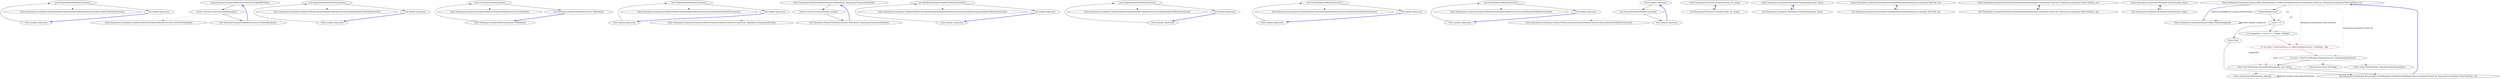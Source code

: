 digraph  {
m0_7 [cluster="Humanizer.Localisation.NumberToWords.ArabicNumberToWordsConverter.ArabicNumberToWordsConverter()", file="DateHumanizeExtensions.cs", label="Entry Humanizer.Localisation.NumberToWords.ArabicNumberToWordsConverter.ArabicNumberToWordsConverter()", span="4-4"];
m0_40 [cluster="Humanizer.NumberToWordsExtension.ToOrdinalWords(int)", file="DateHumanizeExtensions.cs", label="Entry Humanizer.NumberToWordsExtension.ToOrdinalWords(int)", span="52-52"];
m0_41 [cluster="Humanizer.NumberToWordsExtension.ToOrdinalWords(int)", file="DateHumanizeExtensions.cs", label="return Converter.ConvertToOrdinal(number);", span="54-54"];
m0_42 [cluster="Humanizer.NumberToWordsExtension.ToOrdinalWords(int)", file="DateHumanizeExtensions.cs", label="Exit Humanizer.NumberToWordsExtension.ToOrdinalWords(int)", span="52-52"];
m0_15 [cluster="Humanizer.Localisation.NumberToWords.SpanishNumberToWordsConverter.SpanishNumberToWordsConverter()", file="DateHumanizeExtensions.cs", label="Entry Humanizer.Localisation.NumberToWords.SpanishNumberToWordsConverter.SpanishNumberToWordsConverter()", span="5-5"];
m0_43 [cluster="Humanizer.Localisation.NumberToWords.INumberToWordsConverter.ConvertToOrdinal(int)", file="DateHumanizeExtensions.cs", label="Entry Humanizer.Localisation.NumberToWords.INumberToWordsConverter.ConvertToOrdinal(int)", span="29-29"];
m0_35 [cluster="Humanizer.Localisation.NumberToWords.INumberToWordsConverter.Convert(int)", file="DateHumanizeExtensions.cs", label="Entry Humanizer.Localisation.NumberToWords.INumberToWordsConverter.Convert(int)", span="12-12"];
m0_19 [cluster="Humanizer.Localisation.NumberToWords.PolishNumberToWordsConverter.PolishNumberToWordsConverter()", file="DateHumanizeExtensions.cs", label="Entry Humanizer.Localisation.NumberToWords.PolishNumberToWordsConverter.PolishNumberToWordsConverter()", span="6-6"];
m0_32 [cluster="Humanizer.NumberToWordsExtension.ToWords(int)", file="DateHumanizeExtensions.cs", label="Entry Humanizer.NumberToWordsExtension.ToWords(int)", span="29-29"];
m0_33 [cluster="Humanizer.NumberToWordsExtension.ToWords(int)", file="DateHumanizeExtensions.cs", label="return Converter.Convert(number);", span="31-31"];
m0_34 [cluster="Humanizer.NumberToWordsExtension.ToWords(int)", file="DateHumanizeExtensions.cs", label="Exit Humanizer.NumberToWordsExtension.ToWords(int)", span="29-29"];
m0_36 [cluster="Humanizer.NumberToWordsExtension.ToWords(int, Humanizer.GrammaticalGender)", file="DateHumanizeExtensions.cs", label="Entry Humanizer.NumberToWordsExtension.ToWords(int, Humanizer.GrammaticalGender)", span="42-42"];
m0_37 [cluster="Humanizer.NumberToWordsExtension.ToWords(int, Humanizer.GrammaticalGender)", file="DateHumanizeExtensions.cs", label="return Converter.Convert(number, gender);", span="44-44"];
m0_38 [cluster="Humanizer.NumberToWordsExtension.ToWords(int, Humanizer.GrammaticalGender)", file="DateHumanizeExtensions.cs", label="Exit Humanizer.NumberToWordsExtension.ToWords(int, Humanizer.GrammaticalGender)", span="42-42"];
m0_39 [cluster="Humanizer.Localisation.NumberToWords.INumberToWordsConverter.Convert(int, Humanizer.GrammaticalGender)", file="DateHumanizeExtensions.cs", label="Entry Humanizer.Localisation.NumberToWords.INumberToWordsConverter.Convert(int, Humanizer.GrammaticalGender)", span="22-22"];
m0_23 [cluster="Humanizer.Localisation.NumberToWords.BrazilianPortugueseNumberToWordsConverter.BrazilianPortugueseNumberToWordsConverter()", file="DateHumanizeExtensions.cs", label="Entry Humanizer.Localisation.NumberToWords.BrazilianPortugueseNumberToWordsConverter.BrazilianPortugueseNumberToWordsConverter()", span="5-5"];
m0_3 [cluster="Humanizer.Localisation.NumberToWords.EnglishNumberToWordsConverter.EnglishNumberToWordsConverter()", file="DateHumanizeExtensions.cs", label="Entry Humanizer.Localisation.NumberToWords.EnglishNumberToWordsConverter.EnglishNumberToWordsConverter()", span="5-5"];
m0_31 [cluster="Humanizer.Localisation.NumberToWords.FrenchNumberToWordsConverter.FrenchNumberToWordsConverter()", file="DateHumanizeExtensions.cs", label="Entry Humanizer.Localisation.NumberToWords.FrenchNumberToWordsConverter.FrenchNumberToWordsConverter()", span="5-5"];
m0_11 [cluster="Humanizer.Localisation.NumberToWords.FarsiNumberToWordsConverter.FarsiNumberToWordsConverter()", file="DateHumanizeExtensions.cs", label="Entry Humanizer.Localisation.NumberToWords.FarsiNumberToWordsConverter.FarsiNumberToWordsConverter()", span="5-5"];
m0_28 [cluster="lambda expression", file="DateHumanizeExtensions.cs", label="Entry lambda expression", span="21-21"];
m0_0 [cluster="lambda expression", file="DateHumanizeExtensions.cs", label="Entry lambda expression", span="14-14"];
m0_1 [cluster="lambda expression", file="DateHumanizeExtensions.cs", label="new EnglishNumberToWordsConverter()", span="14-14"];
m0_2 [cluster="lambda expression", file="DateHumanizeExtensions.cs", label="Exit lambda expression", span="14-14"];
m0_4 [cluster="lambda expression", file="DateHumanizeExtensions.cs", label="Entry lambda expression", span="15-15"];
m0_5 [cluster="lambda expression", file="DateHumanizeExtensions.cs", label="new ArabicNumberToWordsConverter()", span="15-15"];
m0_6 [cluster="lambda expression", file="DateHumanizeExtensions.cs", label="Exit lambda expression", span="15-15"];
m0_8 [cluster="lambda expression", file="DateHumanizeExtensions.cs", label="Entry lambda expression", span="16-16"];
m0_9 [cluster="lambda expression", file="DateHumanizeExtensions.cs", label="new FarsiNumberToWordsConverter()", span="16-16"];
m0_10 [cluster="lambda expression", file="DateHumanizeExtensions.cs", label="Exit lambda expression", span="16-16"];
m0_12 [cluster="lambda expression", file="DateHumanizeExtensions.cs", label="Entry lambda expression", span="17-17"];
m0_13 [cluster="lambda expression", file="DateHumanizeExtensions.cs", label="new SpanishNumberToWordsConverter()", span="17-17"];
m0_14 [cluster="lambda expression", file="DateHumanizeExtensions.cs", label="Exit lambda expression", span="17-17"];
m0_16 [cluster="lambda expression", file="DateHumanizeExtensions.cs", label="Entry lambda expression", span="18-18"];
m0_17 [cluster="lambda expression", file="DateHumanizeExtensions.cs", label="new PolishNumberToWordsConverter()", span="18-18"];
m0_18 [cluster="lambda expression", file="DateHumanizeExtensions.cs", label="Exit lambda expression", span="18-18"];
m0_20 [cluster="lambda expression", file="DateHumanizeExtensions.cs", label="Entry lambda expression", span="19-19"];
m0_21 [cluster="lambda expression", file="DateHumanizeExtensions.cs", label="new BrazilianPortugueseNumberToWordsConverter()", span="19-19"];
m0_22 [cluster="lambda expression", file="DateHumanizeExtensions.cs", label="Exit lambda expression", span="19-19"];
m0_24 [cluster="lambda expression", file="DateHumanizeExtensions.cs", label="Entry lambda expression", span="20-20"];
m0_25 [cluster="lambda expression", file="DateHumanizeExtensions.cs", label="new RussianNumberToWordsConverter()", span="20-20"];
m0_26 [cluster="lambda expression", file="DateHumanizeExtensions.cs", label="Exit lambda expression", span="20-20"];
m0_29 [cluster="lambda expression", file="DateHumanizeExtensions.cs", label="new FrenchNumberToWordsConverter()", span="21-21"];
m0_30 [cluster="lambda expression", file="DateHumanizeExtensions.cs", label="Exit lambda expression", span="21-21"];
m0_27 [cluster="Humanizer.Localisation.NumberToWords.RussianNumberToWordsConverter.RussianNumberToWordsConverter()", file="DateHumanizeExtensions.cs", label="Entry Humanizer.Localisation.NumberToWords.RussianNumberToWordsConverter.RussianNumberToWordsConverter()", span="5-5"];
m3_0 [cluster="Humanizer.ITruncator.Truncate(string, int, string)", file="DefaultFormatter.cs", label="Entry Humanizer.ITruncator.Truncate(string, int, string)", span="14-14"];
m3_1 [cluster="Humanizer.ITruncator.Truncate(string, int, string)", file="DefaultFormatter.cs", label="Exit Humanizer.ITruncator.Truncate(string, int, string)", span="14-14"];
m4_4 [cluster="Humanizer.Localisation.IFormatter.TimeSpanHumanize_Zero()", file="IFormatter.cs", label="Entry Humanizer.Localisation.IFormatter.TimeSpanHumanize_Zero()", span="12-12"];
m4_5 [cluster="Humanizer.Localisation.IFormatter.TimeSpanHumanize_Zero()", file="IFormatter.cs", label="Exit Humanizer.Localisation.IFormatter.TimeSpanHumanize_Zero()", span="12-12"];
m4_6 [cluster="Humanizer.Localisation.IFormatter.TimeSpanHumanize(Humanizer.Localisation.TimeUnit, int)", file="IFormatter.cs", label="Entry Humanizer.Localisation.IFormatter.TimeSpanHumanize(Humanizer.Localisation.TimeUnit, int)", span="13-13"];
m4_7 [cluster="Humanizer.Localisation.IFormatter.TimeSpanHumanize(Humanizer.Localisation.TimeUnit, int)", file="IFormatter.cs", label="Exit Humanizer.Localisation.IFormatter.TimeSpanHumanize(Humanizer.Localisation.TimeUnit, int)", span="13-13"];
m4_2 [cluster="Humanizer.Localisation.IFormatter.DateHumanize(Humanizer.Localisation.TimeUnit, Humanizer.Localisation.TimeUnitTense, int)", file="IFormatter.cs", label="Entry Humanizer.Localisation.IFormatter.DateHumanize(Humanizer.Localisation.TimeUnit, Humanizer.Localisation.TimeUnitTense, int)", span="10-10"];
m4_3 [cluster="Humanizer.Localisation.IFormatter.DateHumanize(Humanizer.Localisation.TimeUnit, Humanizer.Localisation.TimeUnitTense, int)", file="IFormatter.cs", label="Exit Humanizer.Localisation.IFormatter.DateHumanize(Humanizer.Localisation.TimeUnit, Humanizer.Localisation.TimeUnitTense, int)", span="10-10"];
m4_0 [cluster="Humanizer.Localisation.IFormatter.DateHumanize_Now()", file="IFormatter.cs", label="Entry Humanizer.Localisation.IFormatter.DateHumanize_Now()", span="9-9"];
m4_1 [cluster="Humanizer.Localisation.IFormatter.DateHumanize_Now()", file="IFormatter.cs", label="Exit Humanizer.Localisation.IFormatter.DateHumanize_Now()", span="9-9"];
m5_9 [cluster="Humanizer.Localisation.ResourceKeys.ValidateRange(int)", file="ResourceKeys.DateHumanize.cs", label="Entry Humanizer.Localisation.ResourceKeys.ValidateRange(int)", span="9-9"];
m5_11 [cluster="string.ToQuantity(int, Humanizer.ShowQuantityAs)", file="ResourceKeys.DateHumanize.cs", label="Entry string.ToQuantity(int, Humanizer.ShowQuantityAs)", span="25-25"];
m5_0 [cluster="Humanizer.Localisation.ResourceKeys.DateHumanize.GetResourceKey(Humanizer.Localisation.TimeUnit, Humanizer.Localisation.TimeUnitTense, int)", file="ResourceKeys.DateHumanize.cs", label="Entry Humanizer.Localisation.ResourceKeys.DateHumanize.GetResourceKey(Humanizer.Localisation.TimeUnit, Humanizer.Localisation.TimeUnitTense, int)", span="27-27"];
m5_1 [cluster="Humanizer.Localisation.ResourceKeys.DateHumanize.GetResourceKey(Humanizer.Localisation.TimeUnit, Humanizer.Localisation.TimeUnitTense, int)", file="ResourceKeys.DateHumanize.cs", label="ValidateRange(count)", span="29-29"];
m5_2 [cluster="Humanizer.Localisation.ResourceKeys.DateHumanize.GetResourceKey(Humanizer.Localisation.TimeUnit, Humanizer.Localisation.TimeUnitTense, int)", file="ResourceKeys.DateHumanize.cs", label="count == 0", span="31-31"];
m5_4 [cluster="Humanizer.Localisation.ResourceKeys.DateHumanize.GetResourceKey(Humanizer.Localisation.TimeUnit, Humanizer.Localisation.TimeUnitTense, int)", file="ResourceKeys.DateHumanize.cs", label="var singularity = count == 1 ? Single : Multiple", span="34-34"];
m5_5 [cluster="Humanizer.Localisation.ResourceKeys.DateHumanize.GetResourceKey(Humanizer.Localisation.TimeUnit, Humanizer.Localisation.TimeUnitTense, int)", color=red, community=0, file="ResourceKeys.DateHumanize.cs", label="0: var tense = timeUnitTense == TimeUnitTense.Future ? FromNow : Ago", span="35-35"];
m5_6 [cluster="Humanizer.Localisation.ResourceKeys.DateHumanize.GetResourceKey(Humanizer.Localisation.TimeUnit, Humanizer.Localisation.TimeUnitTense, int)", file="ResourceKeys.DateHumanize.cs", label="var unit = timeUnit.ToString().ToQuantity(count, ShowQuantityAs.None)", span="36-36"];
m5_3 [cluster="Humanizer.Localisation.ResourceKeys.DateHumanize.GetResourceKey(Humanizer.Localisation.TimeUnit, Humanizer.Localisation.TimeUnitTense, int)", file="ResourceKeys.DateHumanize.cs", label="return Now;", span="32-32"];
m5_7 [cluster="Humanizer.Localisation.ResourceKeys.DateHumanize.GetResourceKey(Humanizer.Localisation.TimeUnit, Humanizer.Localisation.TimeUnitTense, int)", file="ResourceKeys.DateHumanize.cs", label="return DateTimeFormat.FormatWith(singularity, unit, tense);", span="37-37"];
m5_8 [cluster="Humanizer.Localisation.ResourceKeys.DateHumanize.GetResourceKey(Humanizer.Localisation.TimeUnit, Humanizer.Localisation.TimeUnitTense, int)", file="ResourceKeys.DateHumanize.cs", label="Exit Humanizer.Localisation.ResourceKeys.DateHumanize.GetResourceKey(Humanizer.Localisation.TimeUnit, Humanizer.Localisation.TimeUnitTense, int)", span="27-27"];
m5_10 [cluster="System.Enum.ToString()", file="ResourceKeys.DateHumanize.cs", label="Entry System.Enum.ToString()", span="0-0"];
m5_12 [cluster="string.FormatWith(params object[])", file="ResourceKeys.DateHumanize.cs", label="Entry string.FormatWith(params object[])", span="15-15"];
m0_40 -> m0_41  [key=0, style=solid];
m0_41 -> m0_42  [key=0, style=solid];
m0_41 -> m0_43  [key=2, style=dotted];
m0_42 -> m0_40  [color=blue, key=0, style=bold];
m0_32 -> m0_33  [key=0, style=solid];
m0_33 -> m0_34  [key=0, style=solid];
m0_33 -> m0_35  [key=2, style=dotted];
m0_34 -> m0_32  [color=blue, key=0, style=bold];
m0_36 -> m0_37  [key=0, style=solid];
m0_37 -> m0_38  [key=0, style=solid];
m0_37 -> m0_39  [key=2, style=dotted];
m0_38 -> m0_36  [color=blue, key=0, style=bold];
m0_28 -> m0_29  [key=0, style=solid];
m0_0 -> m0_1  [key=0, style=solid];
m0_1 -> m0_2  [key=0, style=solid];
m0_1 -> m0_3  [key=2, style=dotted];
m0_2 -> m0_0  [color=blue, key=0, style=bold];
m0_4 -> m0_5  [key=0, style=solid];
m0_5 -> m0_6  [key=0, style=solid];
m0_5 -> m0_7  [key=2, style=dotted];
m0_6 -> m0_4  [color=blue, key=0, style=bold];
m0_8 -> m0_9  [key=0, style=solid];
m0_9 -> m0_10  [key=0, style=solid];
m0_9 -> m0_11  [key=2, style=dotted];
m0_10 -> m0_8  [color=blue, key=0, style=bold];
m0_12 -> m0_13  [key=0, style=solid];
m0_13 -> m0_14  [key=0, style=solid];
m0_13 -> m0_15  [key=2, style=dotted];
m0_14 -> m0_12  [color=blue, key=0, style=bold];
m0_16 -> m0_17  [key=0, style=solid];
m0_17 -> m0_18  [key=0, style=solid];
m0_17 -> m0_19  [key=2, style=dotted];
m0_18 -> m0_16  [color=blue, key=0, style=bold];
m0_20 -> m0_21  [key=0, style=solid];
m0_21 -> m0_22  [key=0, style=solid];
m0_21 -> m0_23  [key=2, style=dotted];
m0_22 -> m0_20  [color=blue, key=0, style=bold];
m0_24 -> m0_25  [key=0, style=solid];
m0_25 -> m0_26  [key=0, style=solid];
m0_25 -> m0_27  [key=2, style=dotted];
m0_26 -> m0_24  [color=blue, key=0, style=bold];
m0_29 -> m0_30  [key=0, style=solid];
m0_29 -> m0_31  [key=2, style=dotted];
m0_30 -> m0_28  [color=blue, key=0, style=bold];
m3_0 -> m3_1  [key=0, style=solid];
m3_1 -> m3_0  [color=blue, key=0, style=bold];
m4_4 -> m4_5  [key=0, style=solid];
m4_5 -> m4_4  [color=blue, key=0, style=bold];
m4_6 -> m4_7  [key=0, style=solid];
m4_7 -> m4_6  [color=blue, key=0, style=bold];
m4_2 -> m4_3  [key=0, style=solid];
m4_3 -> m4_2  [color=blue, key=0, style=bold];
m4_0 -> m4_1  [key=0, style=solid];
m4_1 -> m4_0  [color=blue, key=0, style=bold];
m5_9 -> m5_9  [color=darkorchid, key=3, label="Field variable string Now", style=bold];
m5_0 -> m5_1  [key=0, style=solid];
m5_0 -> m5_2  [color=darkseagreen4, key=1, label=int, style=dashed];
m5_0 -> m5_4  [color=darkseagreen4, key=1, label=int, style=dashed];
m5_0 -> m5_5  [color=red, key=1, label="Humanizer.Localisation.TimeUnitTense", style=dashed];
m5_0 -> m5_6  [color=darkseagreen4, key=1, label="Humanizer.Localisation.TimeUnit", style=dashed];
m5_0 -> m5_9  [color=darkorchid, key=3, label="method methodReturn string GetResourceKey", style=bold];
m5_1 -> m5_2  [key=0, style=solid];
m5_1 -> m5_9  [key=2, style=dotted];
m5_2 -> m5_3  [key=0, style=solid];
m5_2 -> m5_4  [key=0, style=solid];
m5_4 -> m5_5  [color=red, key=0, style=solid];
m5_4 -> m5_7  [color=darkseagreen4, key=1, label=singularity, style=dashed];
m5_5 -> m5_6  [color=red, key=0, style=solid];
m5_5 -> m5_7  [color=red, key=1, label=tense, style=dashed];
m5_6 -> m5_7  [key=0, style=solid];
m5_6 -> m5_10  [key=2, style=dotted];
m5_6 -> m5_11  [key=2, style=dotted];
m5_3 -> m5_8  [key=0, style=solid];
m5_7 -> m5_8  [key=0, style=solid];
m5_7 -> m5_12  [key=2, style=dotted];
m5_8 -> m5_0  [color=blue, key=0, style=bold];
m5_12 -> m5_12  [color=darkorchid, key=3, label="Field variable string DateTimeFormat", style=bold];
}
